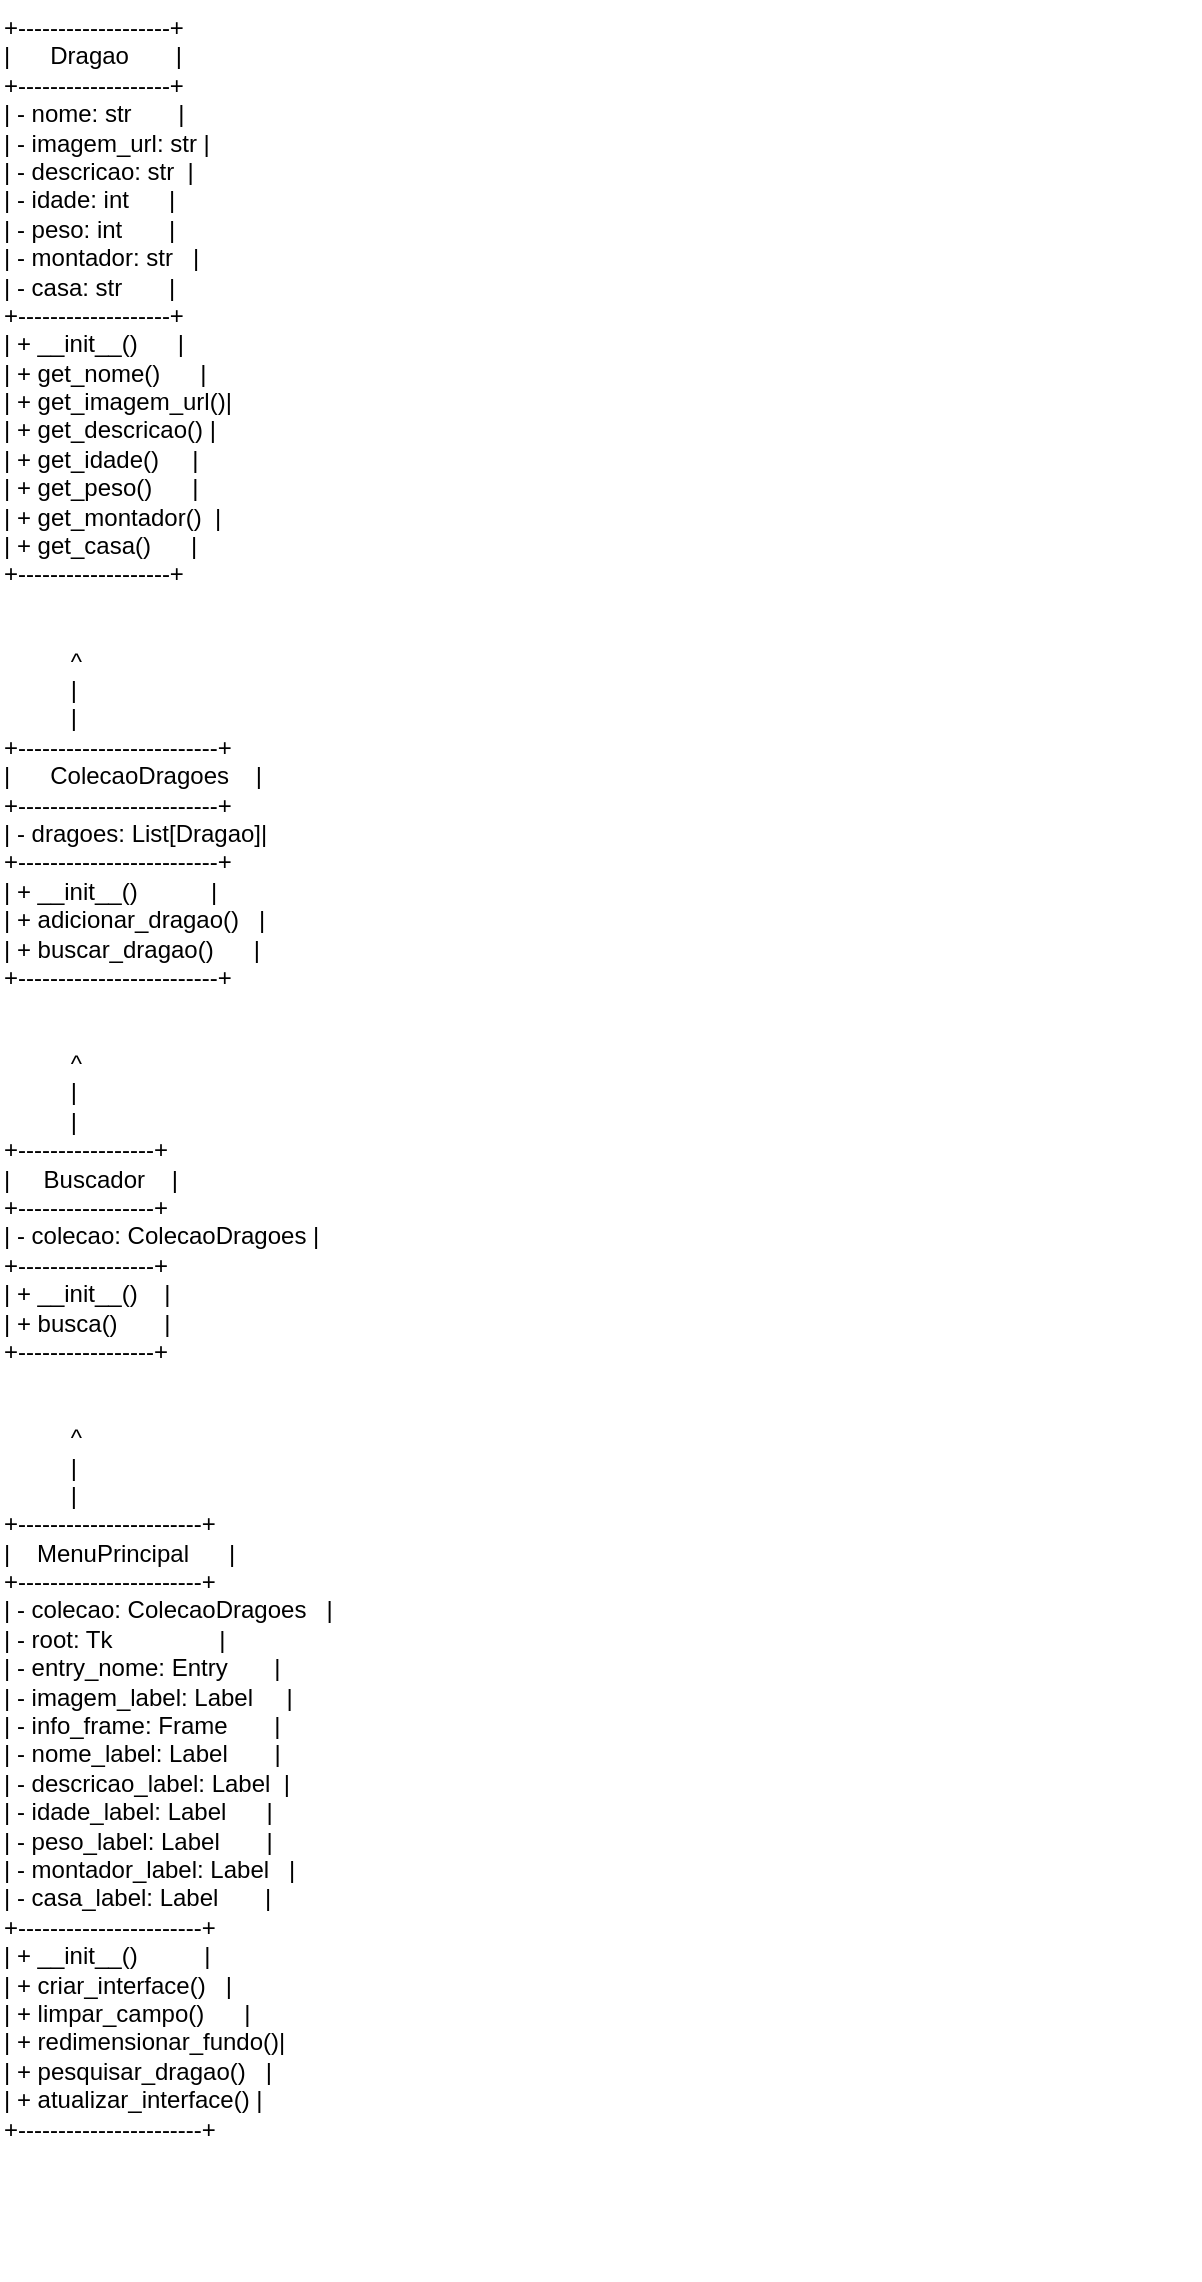 <mxfile version="24.7.7">
  <diagram id="C5RBs43oDa-KdzZeNtuy" name="Page-1">
    <mxGraphModel dx="284" dy="166" grid="1" gridSize="10" guides="1" tooltips="1" connect="1" arrows="1" fold="1" page="1" pageScale="1" pageWidth="827" pageHeight="1169" math="0" shadow="0">
      <root>
        <mxCell id="WIyWlLk6GJQsqaUBKTNV-0" />
        <mxCell id="WIyWlLk6GJQsqaUBKTNV-1" parent="WIyWlLk6GJQsqaUBKTNV-0" />
        <mxCell id="HAu7uKh8v-kjlOPrP6Ng-0" value="+-------------------+&#xa;|      Dragao       |&#xa;+-------------------+&#xa;| - nome: str       |&#xa;| - imagem_url: str |&#xa;| - descricao: str  |&#xa;| - idade: int      |&#xa;| - peso: int       |&#xa;| - montador: str   |&#xa;| - casa: str       |&#xa;+-------------------+&#xa;| + __init__()      |&#xa;| + get_nome()      |&#xa;| + get_imagem_url()|&#xa;| + get_descricao() |&#xa;| + get_idade()     |&#xa;| + get_peso()      |&#xa;| + get_montador()  |&#xa;| + get_casa()      |&#xa;+-------------------+&#xa;&#xa;&#xa;          ^&#xa;          |&#xa;          |&#xa;+-------------------------+&#xa;|      ColecaoDragoes    |&#xa;+-------------------------+&#xa;| - dragoes: List[Dragao]|&#xa;+-------------------------+&#xa;| + __init__()           |&#xa;| + adicionar_dragao()   |&#xa;| + buscar_dragao()      |&#xa;+-------------------------+&#xa;&#xa;&#xa;          ^&#xa;          |&#xa;          |&#xa;+-----------------+&#xa;|     Buscador    |&#xa;+-----------------+&#xa;| - colecao: ColecaoDragoes |&#xa;+-----------------+&#xa;| + __init__()    |&#xa;| + busca()       |&#xa;+-----------------+&#xa;&#xa;&#xa;          ^&#xa;          |&#xa;          |&#xa;+-----------------------+&#xa;|    MenuPrincipal      |&#xa;+-----------------------+&#xa;| - colecao: ColecaoDragoes   |&#xa;| - root: Tk                |&#xa;| - entry_nome: Entry       |&#xa;| - imagem_label: Label     |&#xa;| - info_frame: Frame       |&#xa;| - nome_label: Label       |&#xa;| - descricao_label: Label  |&#xa;| - idade_label: Label      |&#xa;| - peso_label: Label       |&#xa;| - montador_label: Label   |&#xa;| - casa_label: Label       |&#xa;+-----------------------+&#xa;| + __init__()          |&#xa;| + criar_interface()   |&#xa;| + limpar_campo()      |&#xa;| + redimensionar_fundo()|&#xa;| + pesquisar_dragao()   |&#xa;| + atualizar_interface() |&#xa;+-----------------------+" style="text;whiteSpace=wrap;" vertex="1" parent="WIyWlLk6GJQsqaUBKTNV-1">
          <mxGeometry x="170" y="150" width="600" height="1140" as="geometry" />
        </mxCell>
      </root>
    </mxGraphModel>
  </diagram>
</mxfile>
